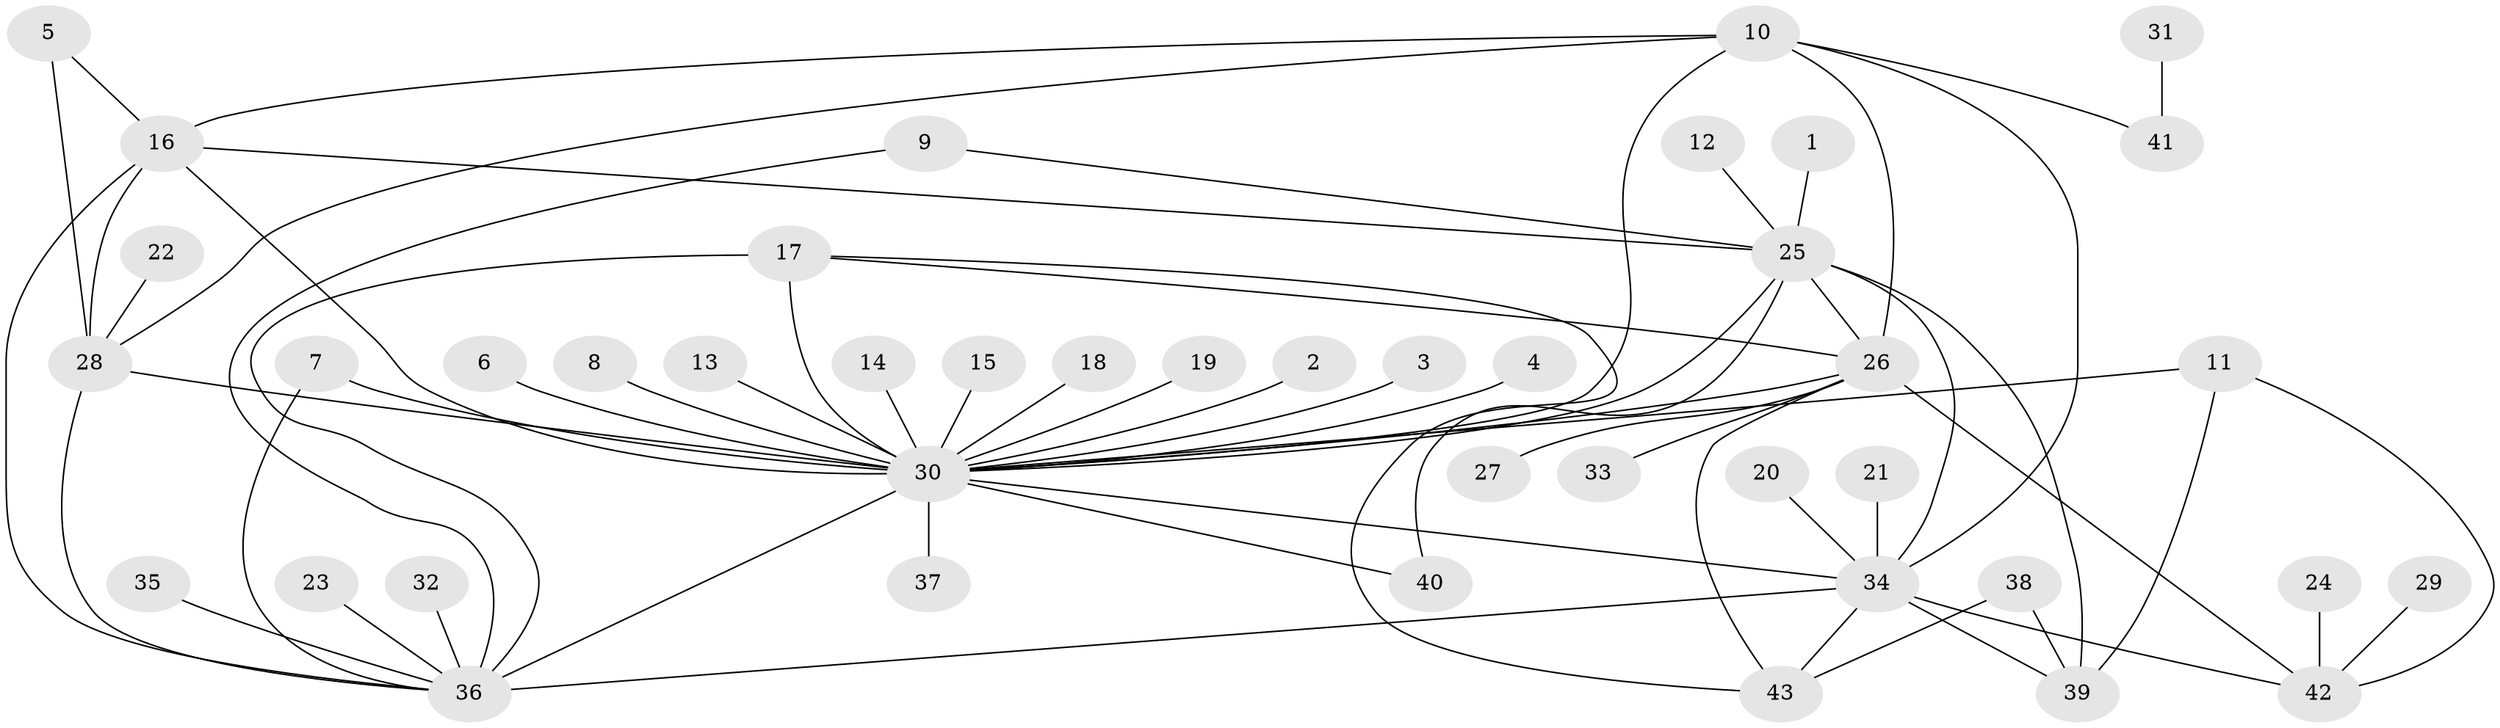 // original degree distribution, {19: 0.011627906976744186, 5: 0.05813953488372093, 26: 0.011627906976744186, 11: 0.011627906976744186, 1: 0.38372093023255816, 6: 0.023255813953488372, 2: 0.26744186046511625, 7: 0.011627906976744186, 4: 0.03488372093023256, 12: 0.011627906976744186, 3: 0.1511627906976744, 10: 0.011627906976744186, 8: 0.011627906976744186}
// Generated by graph-tools (version 1.1) at 2025/49/03/09/25 03:49:49]
// undirected, 43 vertices, 66 edges
graph export_dot {
graph [start="1"]
  node [color=gray90,style=filled];
  1;
  2;
  3;
  4;
  5;
  6;
  7;
  8;
  9;
  10;
  11;
  12;
  13;
  14;
  15;
  16;
  17;
  18;
  19;
  20;
  21;
  22;
  23;
  24;
  25;
  26;
  27;
  28;
  29;
  30;
  31;
  32;
  33;
  34;
  35;
  36;
  37;
  38;
  39;
  40;
  41;
  42;
  43;
  1 -- 25 [weight=1.0];
  2 -- 30 [weight=1.0];
  3 -- 30 [weight=1.0];
  4 -- 30 [weight=1.0];
  5 -- 16 [weight=1.0];
  5 -- 28 [weight=1.0];
  6 -- 30 [weight=1.0];
  7 -- 30 [weight=1.0];
  7 -- 36 [weight=1.0];
  8 -- 30 [weight=1.0];
  9 -- 25 [weight=1.0];
  9 -- 36 [weight=1.0];
  10 -- 16 [weight=1.0];
  10 -- 26 [weight=1.0];
  10 -- 28 [weight=1.0];
  10 -- 30 [weight=2.0];
  10 -- 34 [weight=2.0];
  10 -- 41 [weight=1.0];
  11 -- 30 [weight=2.0];
  11 -- 39 [weight=1.0];
  11 -- 42 [weight=1.0];
  12 -- 25 [weight=1.0];
  13 -- 30 [weight=1.0];
  14 -- 30 [weight=1.0];
  15 -- 30 [weight=1.0];
  16 -- 25 [weight=1.0];
  16 -- 28 [weight=1.0];
  16 -- 30 [weight=3.0];
  16 -- 36 [weight=1.0];
  17 -- 26 [weight=1.0];
  17 -- 30 [weight=2.0];
  17 -- 36 [weight=1.0];
  17 -- 43 [weight=1.0];
  18 -- 30 [weight=1.0];
  19 -- 30 [weight=1.0];
  20 -- 34 [weight=1.0];
  21 -- 34 [weight=1.0];
  22 -- 28 [weight=1.0];
  23 -- 36 [weight=1.0];
  24 -- 42 [weight=1.0];
  25 -- 26 [weight=1.0];
  25 -- 30 [weight=1.0];
  25 -- 34 [weight=1.0];
  25 -- 39 [weight=1.0];
  25 -- 40 [weight=1.0];
  26 -- 27 [weight=1.0];
  26 -- 30 [weight=2.0];
  26 -- 33 [weight=1.0];
  26 -- 42 [weight=1.0];
  26 -- 43 [weight=1.0];
  28 -- 30 [weight=3.0];
  28 -- 36 [weight=1.0];
  29 -- 42 [weight=1.0];
  30 -- 34 [weight=2.0];
  30 -- 36 [weight=3.0];
  30 -- 37 [weight=1.0];
  30 -- 40 [weight=1.0];
  31 -- 41 [weight=1.0];
  32 -- 36 [weight=1.0];
  34 -- 36 [weight=1.0];
  34 -- 39 [weight=1.0];
  34 -- 42 [weight=1.0];
  34 -- 43 [weight=1.0];
  35 -- 36 [weight=1.0];
  38 -- 39 [weight=1.0];
  38 -- 43 [weight=1.0];
}
